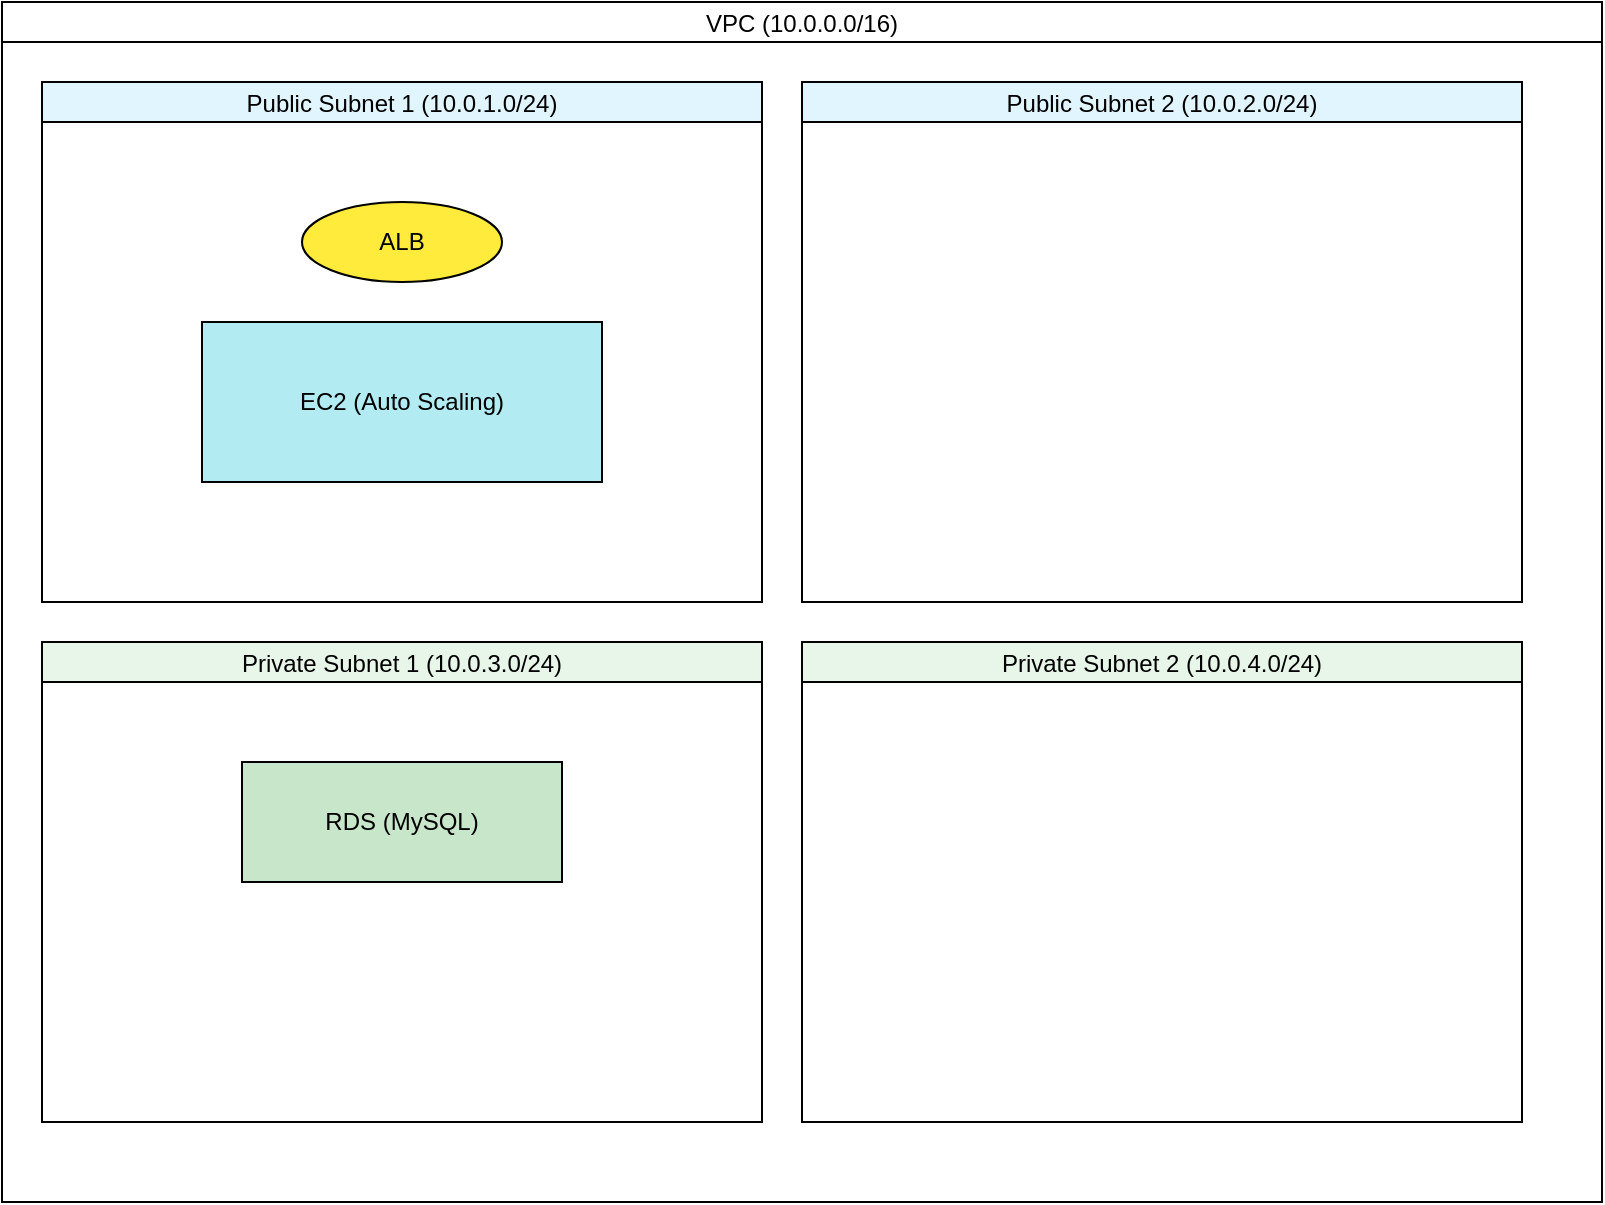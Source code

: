 <?xml version="1.0" encoding="UTF-8"?>
<mxfile>
  <diagram name="Symbiosis AWS Architecture" id="symbiosis-aws-arch">
    <mxGraphModel dx="1024" dy="768" grid="1" gridSize="10" guides="1" tooltips="1" connect="1" arrows="1" fold="1" page="1" pageScale="1" pageWidth="850" pageHeight="1100">
      <root>
        <mxCell id="0" />
        <mxCell id="1" parent="0" />

        <!-- VPC -->
        <mxCell id="2" value="VPC (10.0.0.0/16)" style="shape=swimlane;startSize=20;" vertex="1" parent="1">
          <mxGeometry x="20" y="20" width="800" height="600" as="geometry" />
        </mxCell>

        <!-- Public Subnets -->
        <mxCell id="3" value="Public Subnet 1 (10.0.1.0/24)" style="shape=swimlane;startSize=20;fillColor=#e1f5fe;" vertex="1" parent="2">
          <mxGeometry x="20" y="40" width="360" height="260" as="geometry" />
        </mxCell>
        <mxCell id="4" value="Public Subnet 2 (10.0.2.0/24)" style="shape=swimlane;startSize=20;fillColor=#e1f5fe;" vertex="1" parent="2">
          <mxGeometry x="400" y="40" width="360" height="260" as="geometry" />
        </mxCell>

        <!-- Private Subnets -->
        <mxCell id="5" value="Private Subnet 1 (10.0.3.0/24)" style="shape=swimlane;startSize=20;fillColor=#e8f5e9;" vertex="1" parent="2">
          <mxGeometry x="20" y="320" width="360" height="240" as="geometry" />
        </mxCell>
        <mxCell id="6" value="Private Subnet 2 (10.0.4.0/24)" style="shape=swimlane;startSize=20;fillColor=#e8f5e9;" vertex="1" parent="2">
          <mxGeometry x="400" y="320" width="360" height="240" as="geometry" />
        </mxCell>

        <!-- Components -->
        <mxCell id="7" value="ALB" style="shape=ellipse;whiteSpace=wrap;html=1;fillColor=#ffeb3b;" vertex="1" parent="3">
          <mxGeometry x="130" y="60" width="100" height="40" as="geometry" />
        </mxCell>
        <mxCell id="8" value="EC2 (Auto Scaling)" style="shape=rectangle;whiteSpace=wrap;html=1;fillColor=#b2ebf2;" vertex="1" parent="3">
          <mxGeometry x="80" y="120" width="200" height="80" as="geometry" />
        </mxCell>
        <mxCell id="9" value="RDS (MySQL)" style="shape=rectangle;whiteSpace=wrap;html=1;fillColor=#c8e6c9;" vertex="1" parent="5">
          <mxGeometry x="100" y="60" width="160" height="60" as="geometry" />
        </mxCell>

      </root>
    </mxGraphModel>
  </diagram>
</mxfile>